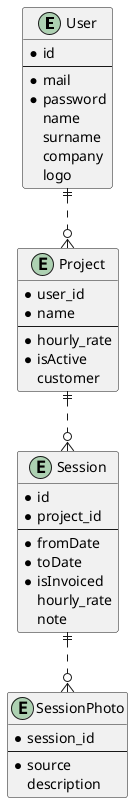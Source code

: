 @startuml track-your-time-data

entity User {
    * id
    --
    * mail
    * password
    name
    surname
    company
    logo
}

entity Project {
    * user_id
    * name
    --
    * hourly_rate
    * isActive
    customer
    ' customer just as a name/description,
    ' for now not a separate entity
}

entity Session {
    * id
    * project_id
    --
    * fromDate
    * toDate
    ' maybe just fromDate and duration?
    '
    * isInvoiced
    hourly_rate
    note
}

entity SessionPhoto {
    * session_id
    --
    * source
    description
}


'Relations

User ||..o{ Project
Project ||..o{ Session
Session ||..o{ SessionPhoto

@enduml